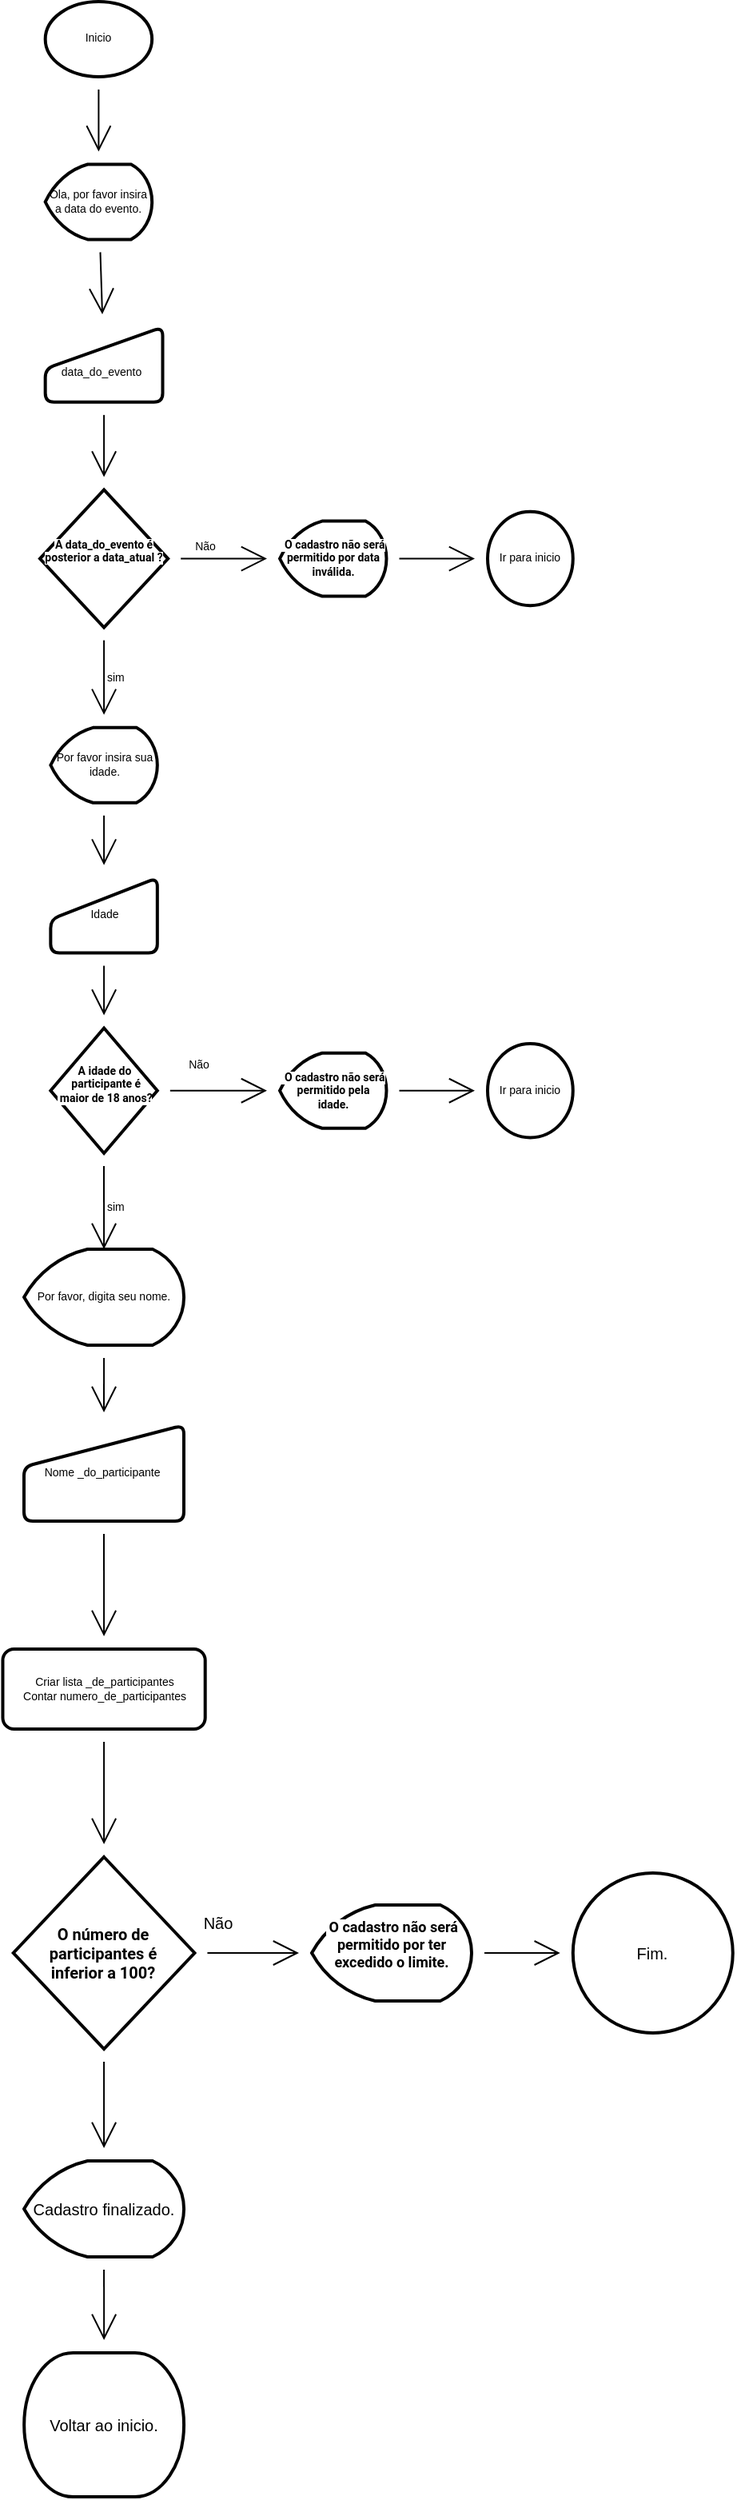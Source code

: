 <mxfile version="17.1.3" type="github">
  <diagram id="Gha2nGXSwP6WCTNfwcRW" name="Page-1">
    <mxGraphModel dx="656" dy="321" grid="1" gridSize="10" guides="1" tooltips="1" connect="1" arrows="1" fold="1" page="1" pageScale="1" pageWidth="1169" pageHeight="1654" math="0" shadow="0">
      <root>
        <mxCell id="0" />
        <mxCell id="1" parent="0" />
        <mxCell id="tv6agJ-QRSOsZRgiLXXI-7" value="Inicio" style="strokeWidth=2;html=1;shape=mxgraph.flowchart.start_1;whiteSpace=wrap;hachureGap=4;fontSize=7;" parent="1" vertex="1">
          <mxGeometry x="173.337" y="80" width="66.741" height="46.957" as="geometry" />
        </mxCell>
        <mxCell id="tv6agJ-QRSOsZRgiLXXI-20" style="edgeStyle=none;curved=1;rounded=0;orthogonalLoop=1;jettySize=auto;html=1;exitX=0;exitY=0.5;exitDx=0;exitDy=0;exitPerimeter=0;labelBackgroundColor=none;fontSize=7;endArrow=open;startSize=14;endSize=14;sourcePerimeterSpacing=8;targetPerimeterSpacing=8;" parent="1" source="tv6agJ-QRSOsZRgiLXXI-10" edge="1">
          <mxGeometry relative="1" as="geometry">
            <mxPoint x="196.029" y="205.217" as="targetPoint" />
          </mxGeometry>
        </mxCell>
        <mxCell id="tv6agJ-QRSOsZRgiLXXI-10" value="&lt;font style=&quot;font-size: 7px;&quot;&gt;Ola, por favor insira a data do evento.&lt;/font&gt;" style="strokeWidth=2;html=1;shape=mxgraph.flowchart.display;whiteSpace=wrap;hachureGap=4;direction=east;fontSize=7;" parent="1" vertex="1">
          <mxGeometry x="173.337" y="181.739" width="66.741" height="46.957" as="geometry" />
        </mxCell>
        <mxCell id="tv6agJ-QRSOsZRgiLXXI-21" value="" style="edgeStyle=none;curved=1;rounded=0;orthogonalLoop=1;jettySize=auto;html=1;labelBackgroundColor=none;fontSize=7;endArrow=open;startSize=14;endSize=14;sourcePerimeterSpacing=8;targetPerimeterSpacing=8;" parent="1" source="tv6agJ-QRSOsZRgiLXXI-7" target="tv6agJ-QRSOsZRgiLXXI-10" edge="1">
          <mxGeometry relative="1" as="geometry" />
        </mxCell>
        <mxCell id="tv6agJ-QRSOsZRgiLXXI-12" value="&lt;br&gt;data_do_evento&amp;nbsp;" style="html=1;strokeWidth=2;shape=manualInput;whiteSpace=wrap;rounded=1;size=26;arcSize=11;hachureGap=4;fontSize=7;" parent="1" vertex="1">
          <mxGeometry x="173.337" y="283.478" width="73.415" height="46.957" as="geometry" />
        </mxCell>
        <mxCell id="tv6agJ-QRSOsZRgiLXXI-22" value="" style="edgeStyle=none;curved=1;rounded=0;orthogonalLoop=1;jettySize=auto;html=1;labelBackgroundColor=none;fontSize=7;endArrow=open;startSize=14;endSize=14;sourcePerimeterSpacing=8;targetPerimeterSpacing=8;" parent="1" source="tv6agJ-QRSOsZRgiLXXI-10" target="tv6agJ-QRSOsZRgiLXXI-12" edge="1">
          <mxGeometry relative="1" as="geometry" />
        </mxCell>
        <mxCell id="tv6agJ-QRSOsZRgiLXXI-23" value="&lt;span id=&quot;yui_3_17_2_1_1647642257551_85&quot; style=&quot;box-sizing: border-box; font-weight: 700; font-family: roboto, sans-serif; text-align: left; background-color: rgb(255, 255, 255); font-size: 7px;&quot;&gt;&lt;font style=&quot;font-size: 7px;&quot;&gt;A data_do_evento é posterior a data_atual ?&lt;br style=&quot;font-size: 7px;&quot;&gt;&lt;br style=&quot;font-size: 7px;&quot;&gt;&lt;/font&gt;&lt;/span&gt;" style="strokeWidth=2;html=1;shape=mxgraph.flowchart.decision;whiteSpace=wrap;hachureGap=4;fontSize=7;" parent="1" vertex="1">
          <mxGeometry x="170" y="385.217" width="80.089" height="86.087" as="geometry" />
        </mxCell>
        <mxCell id="tv6agJ-QRSOsZRgiLXXI-25" value="" style="edgeStyle=none;curved=1;rounded=0;orthogonalLoop=1;jettySize=auto;html=1;labelBackgroundColor=none;fontSize=7;endArrow=open;startSize=14;endSize=14;sourcePerimeterSpacing=8;targetPerimeterSpacing=8;" parent="1" source="tv6agJ-QRSOsZRgiLXXI-12" target="tv6agJ-QRSOsZRgiLXXI-23" edge="1">
          <mxGeometry relative="1" as="geometry" />
        </mxCell>
        <mxCell id="tv6agJ-QRSOsZRgiLXXI-32" value="&lt;span id=&quot;yui_3_17_2_1_1647642257551_85&quot; style=&quot;box-sizing: border-box; font-weight: 700; font-family: roboto, sans-serif; text-align: left; background-color: rgb(255, 255, 255); font-size: 7px;&quot;&gt;&lt;font style=&quot;font-size: 7px;&quot;&gt;&amp;nbsp;O cadastro não será permitido por data inválida.&lt;/font&gt;&lt;/span&gt;" style="strokeWidth=2;html=1;shape=mxgraph.flowchart.display;whiteSpace=wrap;hachureGap=4;fontSize=7;" parent="1" vertex="1">
          <mxGeometry x="319.999" y="404.783" width="66.741" height="46.957" as="geometry" />
        </mxCell>
        <mxCell id="tv6agJ-QRSOsZRgiLXXI-33" value="" style="edgeStyle=none;curved=1;rounded=0;orthogonalLoop=1;jettySize=auto;html=1;labelBackgroundColor=none;fontSize=7;endArrow=open;startSize=14;endSize=14;sourcePerimeterSpacing=8;targetPerimeterSpacing=8;labelPosition=center;verticalLabelPosition=top;align=center;verticalAlign=bottom;" parent="1" source="tv6agJ-QRSOsZRgiLXXI-23" target="tv6agJ-QRSOsZRgiLXXI-32" edge="1">
          <mxGeometry relative="1" as="geometry">
            <Array as="points">
              <mxPoint x="270.778" y="428.261" />
            </Array>
          </mxGeometry>
        </mxCell>
        <mxCell id="tv6agJ-QRSOsZRgiLXXI-38" value="Não&amp;nbsp;" style="edgeLabel;html=1;align=center;verticalAlign=bottom;resizable=0;points=[];fontSize=7;labelPosition=center;verticalLabelPosition=top;" parent="tv6agJ-QRSOsZRgiLXXI-33" vertex="1" connectable="0">
          <mxGeometry x="-0.418" y="2" relative="1" as="geometry">
            <mxPoint as="offset" />
          </mxGeometry>
        </mxCell>
        <mxCell id="tv6agJ-QRSOsZRgiLXXI-36" value="Ir para inicio" style="strokeWidth=2;html=1;shape=mxgraph.flowchart.start_2;whiteSpace=wrap;hachureGap=4;fontSize=7;" parent="1" vertex="1">
          <mxGeometry x="449.998" y="398.913" width="53.392" height="58.696" as="geometry" />
        </mxCell>
        <mxCell id="tv6agJ-QRSOsZRgiLXXI-37" value="" style="edgeStyle=none;curved=1;rounded=0;orthogonalLoop=1;jettySize=auto;html=1;labelBackgroundColor=none;fontSize=7;endArrow=open;startSize=14;endSize=14;sourcePerimeterSpacing=8;targetPerimeterSpacing=8;" parent="1" source="tv6agJ-QRSOsZRgiLXXI-32" target="tv6agJ-QRSOsZRgiLXXI-36" edge="1">
          <mxGeometry relative="1" as="geometry" />
        </mxCell>
        <mxCell id="tv6agJ-QRSOsZRgiLXXI-39" value="Por favor insira sua idade." style="strokeWidth=2;html=1;shape=mxgraph.flowchart.display;whiteSpace=wrap;hachureGap=4;fontSize=7;" parent="1" vertex="1">
          <mxGeometry x="176.674" y="533.913" width="66.741" height="46.957" as="geometry" />
        </mxCell>
        <mxCell id="tv6agJ-QRSOsZRgiLXXI-40" value="sim&amp;nbsp;" style="edgeStyle=none;curved=1;rounded=0;orthogonalLoop=1;jettySize=auto;html=1;labelBackgroundColor=none;fontSize=7;endArrow=open;startSize=14;endSize=14;sourcePerimeterSpacing=8;targetPerimeterSpacing=8;labelPosition=right;verticalLabelPosition=middle;align=left;verticalAlign=middle;" parent="1" source="tv6agJ-QRSOsZRgiLXXI-23" target="tv6agJ-QRSOsZRgiLXXI-39" edge="1">
          <mxGeometry relative="1" as="geometry" />
        </mxCell>
        <mxCell id="tv6agJ-QRSOsZRgiLXXI-41" value="Idade" style="html=1;strokeWidth=2;shape=manualInput;whiteSpace=wrap;rounded=1;size=26;arcSize=11;hachureGap=4;fontSize=7;" parent="1" vertex="1">
          <mxGeometry x="176.674" y="627.826" width="66.741" height="46.957" as="geometry" />
        </mxCell>
        <mxCell id="tv6agJ-QRSOsZRgiLXXI-42" value="" style="edgeStyle=none;curved=1;rounded=0;orthogonalLoop=1;jettySize=auto;html=1;labelBackgroundColor=none;fontSize=7;endArrow=open;startSize=14;endSize=14;sourcePerimeterSpacing=8;targetPerimeterSpacing=8;" parent="1" source="tv6agJ-QRSOsZRgiLXXI-39" target="tv6agJ-QRSOsZRgiLXXI-41" edge="1">
          <mxGeometry relative="1" as="geometry" />
        </mxCell>
        <mxCell id="pprvhLmdQRu72lxRvswo-3" value="sim" style="edgeStyle=none;curved=1;rounded=0;orthogonalLoop=1;jettySize=auto;html=1;labelBackgroundColor=none;fontSize=7;endArrow=open;startSize=14;endSize=14;sourcePerimeterSpacing=8;targetPerimeterSpacing=8;entryX=0.5;entryY=0;entryDx=0;entryDy=0;entryPerimeter=0;labelPosition=right;verticalLabelPosition=middle;align=left;verticalAlign=middle;" edge="1" parent="1" source="tv6agJ-QRSOsZRgiLXXI-43">
          <mxGeometry relative="1" as="geometry">
            <mxPoint x="210.04" y="860.0" as="targetPoint" />
            <Array as="points">
              <mxPoint x="210" y="810" />
            </Array>
          </mxGeometry>
        </mxCell>
        <mxCell id="tv6agJ-QRSOsZRgiLXXI-43" value="&lt;span id=&quot;yui_3_17_2_1_1647642257551_98&quot; style=&quot;box-sizing: border-box ; font-weight: 700 ; font-family: &amp;#34;roboto&amp;#34; , sans-serif ; text-align: left ; background-color: rgb(255 , 255 , 255) ; font-size: 7px&quot;&gt;A idade do&lt;br style=&quot;font-size: 7px&quot;&gt;&amp;nbsp;participante é&lt;br style=&quot;font-size: 7px&quot;&gt;&amp;nbsp;maior de 18 anos?&lt;br style=&quot;font-size: 7px&quot;&gt;&lt;br style=&quot;font-size: 7px&quot;&gt;&lt;/span&gt;" style="strokeWidth=2;html=1;shape=mxgraph.flowchart.decision;whiteSpace=wrap;hachureGap=4;fontSize=7;" parent="1" vertex="1">
          <mxGeometry x="176.674" y="721.739" width="66.741" height="78.261" as="geometry" />
        </mxCell>
        <mxCell id="tv6agJ-QRSOsZRgiLXXI-44" value="" style="edgeStyle=none;curved=1;rounded=0;orthogonalLoop=1;jettySize=auto;html=1;labelBackgroundColor=none;fontSize=7;endArrow=open;startSize=14;endSize=14;sourcePerimeterSpacing=8;targetPerimeterSpacing=8;" parent="1" source="tv6agJ-QRSOsZRgiLXXI-41" target="tv6agJ-QRSOsZRgiLXXI-43" edge="1">
          <mxGeometry relative="1" as="geometry" />
        </mxCell>
        <mxCell id="tv6agJ-QRSOsZRgiLXXI-83" value="" style="edgeStyle=none;curved=1;rounded=0;orthogonalLoop=1;jettySize=auto;html=1;labelBackgroundColor=none;fontSize=7;endArrow=open;startSize=14;endSize=14;sourcePerimeterSpacing=8;targetPerimeterSpacing=8;" parent="1" source="tv6agJ-QRSOsZRgiLXXI-45" target="tv6agJ-QRSOsZRgiLXXI-50" edge="1">
          <mxGeometry relative="1" as="geometry" />
        </mxCell>
        <mxCell id="tv6agJ-QRSOsZRgiLXXI-45" value="&lt;span id=&quot;yui_3_17_2_1_1647642257551_98&quot; style=&quot;box-sizing: border-box; font-weight: 700; font-family: roboto, sans-serif; text-align: left; background-color: rgb(255, 255, 255); font-size: 7px;&quot;&gt;&amp;nbsp;O cadastro não será permitido pela idade&lt;font style=&quot;font-size: 7px;&quot;&gt;.&lt;/font&gt;&lt;/span&gt;" style="strokeWidth=2;html=1;shape=mxgraph.flowchart.display;whiteSpace=wrap;hachureGap=4;fontSize=7;" parent="1" vertex="1">
          <mxGeometry x="319.996" y="737.391" width="66.741" height="46.957" as="geometry" />
        </mxCell>
        <mxCell id="tv6agJ-QRSOsZRgiLXXI-46" value="Não&lt;br style=&quot;font-size: 7px;&quot;&gt;" style="edgeStyle=none;curved=1;rounded=0;orthogonalLoop=1;jettySize=auto;html=1;labelBackgroundColor=none;fontSize=7;endArrow=open;startSize=14;endSize=14;sourcePerimeterSpacing=8;targetPerimeterSpacing=8;labelPosition=center;verticalLabelPosition=top;align=center;verticalAlign=bottom;" parent="1" source="tv6agJ-QRSOsZRgiLXXI-43" target="tv6agJ-QRSOsZRgiLXXI-45" edge="1">
          <mxGeometry x="-0.422" y="10" relative="1" as="geometry">
            <mxPoint as="offset" />
          </mxGeometry>
        </mxCell>
        <mxCell id="tv6agJ-QRSOsZRgiLXXI-50" value="Ir para inicio" style="strokeWidth=2;html=1;shape=mxgraph.flowchart.start_2;whiteSpace=wrap;hachureGap=4;fontSize=7;" parent="1" vertex="1">
          <mxGeometry x="449.995" y="731.522" width="53.392" height="58.696" as="geometry" />
        </mxCell>
        <mxCell id="pprvhLmdQRu72lxRvswo-6" value="" style="edgeStyle=none;curved=1;rounded=0;orthogonalLoop=1;jettySize=auto;html=1;labelBackgroundColor=none;fontSize=7;endArrow=open;startSize=14;endSize=14;sourcePerimeterSpacing=8;targetPerimeterSpacing=8;" edge="1" parent="1" source="pprvhLmdQRu72lxRvswo-4" target="pprvhLmdQRu72lxRvswo-5">
          <mxGeometry relative="1" as="geometry" />
        </mxCell>
        <mxCell id="pprvhLmdQRu72lxRvswo-4" value="Por favor, digita seu nome." style="strokeWidth=2;html=1;shape=mxgraph.flowchart.display;whiteSpace=wrap;hachureGap=4;fontSize=7;" vertex="1" parent="1">
          <mxGeometry x="160.04" y="860" width="100" height="60" as="geometry" />
        </mxCell>
        <mxCell id="pprvhLmdQRu72lxRvswo-11" value="" style="edgeStyle=none;curved=1;rounded=0;orthogonalLoop=1;jettySize=auto;html=1;labelBackgroundColor=none;fontSize=7;endArrow=open;startSize=14;endSize=14;sourcePerimeterSpacing=8;targetPerimeterSpacing=8;" edge="1" parent="1" source="pprvhLmdQRu72lxRvswo-5" target="pprvhLmdQRu72lxRvswo-10">
          <mxGeometry relative="1" as="geometry" />
        </mxCell>
        <mxCell id="pprvhLmdQRu72lxRvswo-5" value="Nome _do_participante&amp;nbsp;" style="html=1;strokeWidth=2;shape=manualInput;whiteSpace=wrap;rounded=1;size=26;arcSize=11;hachureGap=4;fontSize=7;" vertex="1" parent="1">
          <mxGeometry x="160" y="970" width="100" height="60" as="geometry" />
        </mxCell>
        <mxCell id="pprvhLmdQRu72lxRvswo-13" value="" style="edgeStyle=none;curved=1;rounded=0;orthogonalLoop=1;jettySize=auto;html=1;labelBackgroundColor=none;fontSize=7;endArrow=open;startSize=14;endSize=14;sourcePerimeterSpacing=8;targetPerimeterSpacing=8;" edge="1" parent="1" source="pprvhLmdQRu72lxRvswo-10" target="pprvhLmdQRu72lxRvswo-12">
          <mxGeometry relative="1" as="geometry" />
        </mxCell>
        <mxCell id="pprvhLmdQRu72lxRvswo-10" value="Criar lista _de_participantes&lt;br&gt;Contar numero_de_participantes" style="rounded=1;whiteSpace=wrap;html=1;absoluteArcSize=1;arcSize=14;strokeWidth=2;hachureGap=4;fontSize=7;" vertex="1" parent="1">
          <mxGeometry x="146.73" y="1110" width="126.62" height="50" as="geometry" />
        </mxCell>
        <mxCell id="pprvhLmdQRu72lxRvswo-15" value="Não&lt;br&gt;" style="edgeStyle=none;curved=1;rounded=0;orthogonalLoop=1;jettySize=auto;html=1;labelBackgroundColor=none;fontSize=10;endArrow=open;startSize=14;endSize=14;sourcePerimeterSpacing=8;targetPerimeterSpacing=8;labelPosition=center;verticalLabelPosition=top;align=center;verticalAlign=bottom;" edge="1" parent="1" source="pprvhLmdQRu72lxRvswo-12" target="pprvhLmdQRu72lxRvswo-14">
          <mxGeometry x="-0.777" y="10" relative="1" as="geometry">
            <mxPoint as="offset" />
          </mxGeometry>
        </mxCell>
        <mxCell id="pprvhLmdQRu72lxRvswo-21" value="" style="edgeStyle=none;curved=1;rounded=0;orthogonalLoop=1;jettySize=auto;html=1;labelBackgroundColor=none;fontSize=10;endArrow=open;startSize=14;endSize=14;sourcePerimeterSpacing=8;targetPerimeterSpacing=8;" edge="1" parent="1" source="pprvhLmdQRu72lxRvswo-12" target="pprvhLmdQRu72lxRvswo-18">
          <mxGeometry relative="1" as="geometry" />
        </mxCell>
        <mxCell id="pprvhLmdQRu72lxRvswo-12" value="&lt;span id=&quot;yui_3_17_2_1_1647642257551_98&quot; style=&quot;box-sizing: border-box ; font-weight: 700 ; font-family: &amp;#34;roboto&amp;#34; , sans-serif ; text-align: left ; background-color: rgb(255 , 255 , 255)&quot;&gt;&lt;span style=&quot;box-sizing: border-box ; font-family: &amp;#34;roboto&amp;#34; , sans-serif&quot;&gt;&lt;font style=&quot;font-size: 10px&quot;&gt;O número&lt;/font&gt;&lt;font style=&quot;font-size: 10px&quot;&gt; de participantes é &lt;br&gt;inferior a 100?&lt;/font&gt;&lt;/span&gt;&lt;br style=&quot;font-size: 7px&quot;&gt;&lt;/span&gt;" style="strokeWidth=2;html=1;shape=mxgraph.flowchart.decision;whiteSpace=wrap;hachureGap=4;fontSize=7;" vertex="1" parent="1">
          <mxGeometry x="153.36" y="1240" width="113.37" height="120" as="geometry" />
        </mxCell>
        <mxCell id="pprvhLmdQRu72lxRvswo-17" value="" style="edgeStyle=none;curved=1;rounded=0;orthogonalLoop=1;jettySize=auto;html=1;labelBackgroundColor=none;fontSize=10;endArrow=open;startSize=14;endSize=14;sourcePerimeterSpacing=8;targetPerimeterSpacing=8;" edge="1" parent="1" source="pprvhLmdQRu72lxRvswo-14" target="pprvhLmdQRu72lxRvswo-16">
          <mxGeometry relative="1" as="geometry" />
        </mxCell>
        <mxCell id="pprvhLmdQRu72lxRvswo-14" value="&lt;span id=&quot;yui_3_17_2_1_1647642257551_96&quot; style=&quot;box-sizing: border-box; font-weight: 700; font-family: roboto, sans-serif; text-align: left; background-color: rgb(255, 255, 255); font-size: 9px;&quot;&gt;&amp;nbsp;O&lt;/span&gt;&lt;span style=&quot;font-weight: 700; background-color: rgb(255, 255, 255); font-family: roboto, sans-serif; text-align: left; font-size: 9px;&quot;&gt;&amp;nbsp;cadastro não será permitido por ter excedido o limite.&lt;br style=&quot;font-size: 9px;&quot;&gt;&lt;br style=&quot;font-size: 9px;&quot;&gt;&lt;/span&gt;" style="strokeWidth=2;html=1;shape=mxgraph.flowchart.display;whiteSpace=wrap;hachureGap=4;fontSize=9;" vertex="1" parent="1">
          <mxGeometry x="340" y="1270" width="100" height="60" as="geometry" />
        </mxCell>
        <mxCell id="pprvhLmdQRu72lxRvswo-16" value="Fim." style="strokeWidth=2;html=1;shape=mxgraph.flowchart.start_2;whiteSpace=wrap;hachureGap=4;fontSize=10;" vertex="1" parent="1">
          <mxGeometry x="503.39" y="1250" width="100" height="100" as="geometry" />
        </mxCell>
        <mxCell id="pprvhLmdQRu72lxRvswo-24" value="" style="edgeStyle=none;curved=1;rounded=0;orthogonalLoop=1;jettySize=auto;html=1;labelBackgroundColor=none;fontSize=10;endArrow=open;startSize=14;endSize=14;sourcePerimeterSpacing=8;targetPerimeterSpacing=8;" edge="1" parent="1" source="pprvhLmdQRu72lxRvswo-18" target="pprvhLmdQRu72lxRvswo-23">
          <mxGeometry relative="1" as="geometry" />
        </mxCell>
        <mxCell id="pprvhLmdQRu72lxRvswo-18" value="Cadastro finalizado." style="strokeWidth=2;html=1;shape=mxgraph.flowchart.display;whiteSpace=wrap;hachureGap=4;fontSize=10;" vertex="1" parent="1">
          <mxGeometry x="160.04" y="1430" width="100" height="60" as="geometry" />
        </mxCell>
        <mxCell id="pprvhLmdQRu72lxRvswo-23" value="Voltar ao inicio." style="strokeWidth=2;html=1;shape=mxgraph.flowchart.terminator;whiteSpace=wrap;hachureGap=4;fontSize=10;" vertex="1" parent="1">
          <mxGeometry x="160.09" y="1550" width="99.95" height="90" as="geometry" />
        </mxCell>
      </root>
    </mxGraphModel>
  </diagram>
</mxfile>
